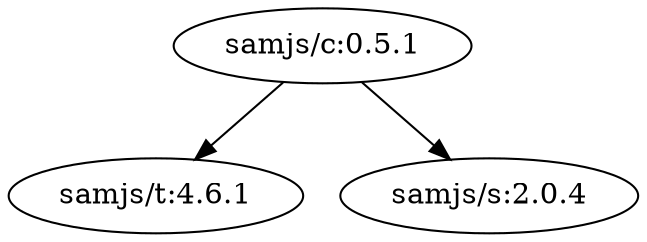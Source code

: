 digraph "samjs/c:0.5.1" {
    "samjs/c:0.5.1" -> "samjs/t:4.6.1"
    "samjs/c:0.5.1" -> "samjs/s:2.0.4"
}